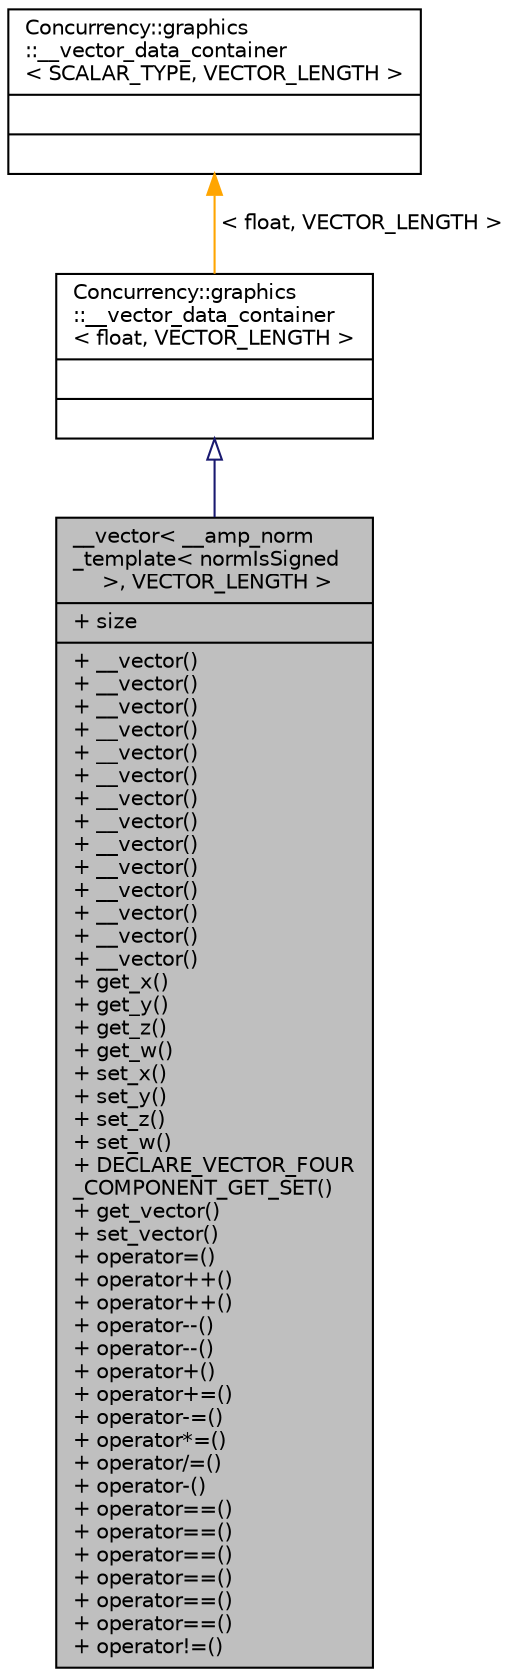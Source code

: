 digraph "__vector&lt; __amp_norm_template&lt; normIsSigned &gt;, VECTOR_LENGTH &gt;"
{
  edge [fontname="Helvetica",fontsize="10",labelfontname="Helvetica",labelfontsize="10"];
  node [fontname="Helvetica",fontsize="10",shape=record];
  Node1 [label="{__vector\< __amp_norm\l_template\< normIsSigned\l \>, VECTOR_LENGTH \>\n|+ size\l|+ __vector()\l+ __vector()\l+ __vector()\l+ __vector()\l+ __vector()\l+ __vector()\l+ __vector()\l+ __vector()\l+ __vector()\l+ __vector()\l+ __vector()\l+ __vector()\l+ __vector()\l+ __vector()\l+ get_x()\l+ get_y()\l+ get_z()\l+ get_w()\l+ set_x()\l+ set_y()\l+ set_z()\l+ set_w()\l+ DECLARE_VECTOR_FOUR\l_COMPONENT_GET_SET()\l+ get_vector()\l+ set_vector()\l+ operator=()\l+ operator++()\l+ operator++()\l+ operator--()\l+ operator--()\l+ operator+()\l+ operator+=()\l+ operator-=()\l+ operator*=()\l+ operator/=()\l+ operator-()\l+ operator==()\l+ operator==()\l+ operator==()\l+ operator==()\l+ operator==()\l+ operator==()\l+ operator!=()\l}",height=0.2,width=0.4,color="black", fillcolor="grey75", style="filled", fontcolor="black"];
  Node2 -> Node1 [dir="back",color="midnightblue",fontsize="10",style="solid",arrowtail="onormal",fontname="Helvetica"];
  Node2 [label="{Concurrency::graphics\l::__vector_data_container\l\< float, VECTOR_LENGTH \>\n||}",height=0.2,width=0.4,color="black", fillcolor="white", style="filled",URL="$classConcurrency_1_1graphics_1_1____vector__data__container.html"];
  Node3 -> Node2 [dir="back",color="orange",fontsize="10",style="solid",label=" \< float, VECTOR_LENGTH \>" ,fontname="Helvetica"];
  Node3 [label="{Concurrency::graphics\l::__vector_data_container\l\< SCALAR_TYPE, VECTOR_LENGTH \>\n||}",height=0.2,width=0.4,color="black", fillcolor="white", style="filled",URL="$classConcurrency_1_1graphics_1_1____vector__data__container.html"];
}
